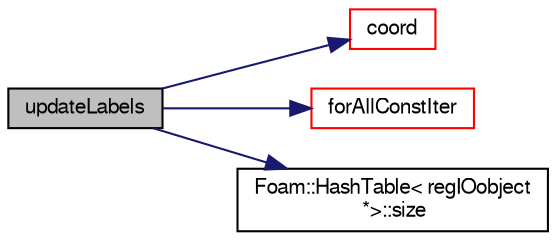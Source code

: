 digraph "updateLabels"
{
  bgcolor="transparent";
  edge [fontname="FreeSans",fontsize="10",labelfontname="FreeSans",labelfontsize="10"];
  node [fontname="FreeSans",fontsize="10",shape=record];
  rankdir="LR";
  Node315 [label="updateLabels",height=0.2,width=0.4,color="black", fillcolor="grey75", style="filled", fontcolor="black"];
  Node315 -> Node316 [color="midnightblue",fontsize="10",style="solid",fontname="FreeSans"];
  Node316 [label="coord",height=0.2,width=0.4,color="red",URL="$a21494.html#a272d10ee27ddbd3a20bccfc71015fb18",tooltip="Return coordinate of cut (uses weight if edgeCut) "];
  Node315 -> Node326 [color="midnightblue",fontsize="10",style="solid",fontname="FreeSans"];
  Node326 [label="forAllConstIter",height=0.2,width=0.4,color="red",URL="$a38141.html#ae21e2836509b0fa7f7cedf6493b11b09"];
  Node315 -> Node575 [color="midnightblue",fontsize="10",style="solid",fontname="FreeSans"];
  Node575 [label="Foam::HashTable\< regIOobject\l *\>::size",height=0.2,width=0.4,color="black",URL="$a25702.html#a47b3bf30da1eb3ab8076b5fbe00e0494",tooltip="Return number of elements in table. "];
}

